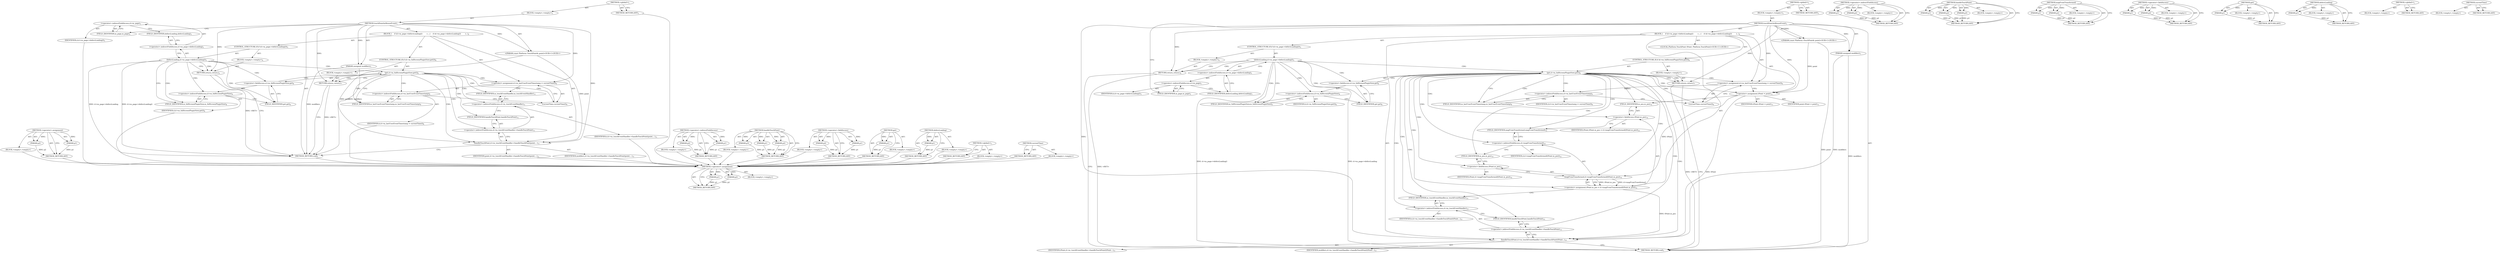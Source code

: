 digraph "currentTime" {
vulnerable_95 [label=<(METHOD,&lt;operator&gt;.assignment)>];
vulnerable_96 [label=<(PARAM,p1)>];
vulnerable_97 [label=<(PARAM,p2)>];
vulnerable_98 [label=<(BLOCK,&lt;empty&gt;,&lt;empty&gt;)>];
vulnerable_99 [label=<(METHOD_RETURN,ANY)>];
vulnerable_6 [label=<(METHOD,&lt;global&gt;)<SUB>1</SUB>>];
vulnerable_7 [label=<(BLOCK,&lt;empty&gt;,&lt;empty&gt;)<SUB>1</SUB>>];
vulnerable_8 [label=<(METHOD,touchPointAsMouseEvent)<SUB>1</SUB>>];
vulnerable_9 [label="<(PARAM,const Platform::TouchPoint&amp; point)<SUB>1</SUB>>"];
vulnerable_10 [label=<(PARAM,unsigned modifiers)<SUB>1</SUB>>];
vulnerable_11 [label=<(BLOCK,{
    if (d-&gt;m_page-&gt;defersLoading())
        r...,{
    if (d-&gt;m_page-&gt;defersLoading())
        r...)<SUB>2</SUB>>];
vulnerable_12 [label=<(CONTROL_STRUCTURE,IF,if (d-&gt;m_page-&gt;defersLoading()))<SUB>3</SUB>>];
vulnerable_13 [label=<(defersLoading,d-&gt;m_page-&gt;defersLoading())<SUB>3</SUB>>];
vulnerable_14 [label=<(&lt;operator&gt;.indirectFieldAccess,d-&gt;m_page-&gt;defersLoading)<SUB>3</SUB>>];
vulnerable_15 [label=<(&lt;operator&gt;.indirectFieldAccess,d-&gt;m_page)<SUB>3</SUB>>];
vulnerable_16 [label=<(IDENTIFIER,d,d-&gt;m_page-&gt;defersLoading())<SUB>3</SUB>>];
vulnerable_17 [label=<(FIELD_IDENTIFIER,m_page,m_page)<SUB>3</SUB>>];
vulnerable_18 [label=<(FIELD_IDENTIFIER,defersLoading,defersLoading)<SUB>3</SUB>>];
vulnerable_19 [label=<(BLOCK,&lt;empty&gt;,&lt;empty&gt;)<SUB>4</SUB>>];
vulnerable_20 [label=<(RETURN,return;,return;)<SUB>4</SUB>>];
vulnerable_21 [label=<(CONTROL_STRUCTURE,IF,if (d-&gt;m_fullScreenPluginView.get()))<SUB>6</SUB>>];
vulnerable_22 [label=<(get,d-&gt;m_fullScreenPluginView.get())<SUB>6</SUB>>];
vulnerable_23 [label=<(&lt;operator&gt;.fieldAccess,d-&gt;m_fullScreenPluginView.get)<SUB>6</SUB>>];
vulnerable_24 [label=<(&lt;operator&gt;.indirectFieldAccess,d-&gt;m_fullScreenPluginView)<SUB>6</SUB>>];
vulnerable_25 [label=<(IDENTIFIER,d,d-&gt;m_fullScreenPluginView.get())<SUB>6</SUB>>];
vulnerable_26 [label=<(FIELD_IDENTIFIER,m_fullScreenPluginView,m_fullScreenPluginView)<SUB>6</SUB>>];
vulnerable_27 [label=<(FIELD_IDENTIFIER,get,get)<SUB>6</SUB>>];
vulnerable_28 [label=<(BLOCK,&lt;empty&gt;,&lt;empty&gt;)<SUB>7</SUB>>];
vulnerable_29 [label=<(RETURN,return;,return;)<SUB>7</SUB>>];
vulnerable_30 [label=<(&lt;operator&gt;.assignment,d-&gt;m_lastUserEventTimestamp = currentTime())<SUB>9</SUB>>];
vulnerable_31 [label=<(&lt;operator&gt;.indirectFieldAccess,d-&gt;m_lastUserEventTimestamp)<SUB>9</SUB>>];
vulnerable_32 [label=<(IDENTIFIER,d,d-&gt;m_lastUserEventTimestamp = currentTime())<SUB>9</SUB>>];
vulnerable_33 [label=<(FIELD_IDENTIFIER,m_lastUserEventTimestamp,m_lastUserEventTimestamp)<SUB>9</SUB>>];
vulnerable_34 [label=<(currentTime,currentTime())<SUB>9</SUB>>];
vulnerable_35 [label="<(LOCAL,Platform.TouchPoint tPoint: Platform.TouchPoint)<SUB>11</SUB>>"];
vulnerable_36 [label=<(&lt;operator&gt;.assignment,tPoint = point)<SUB>11</SUB>>];
vulnerable_37 [label=<(IDENTIFIER,tPoint,tPoint = point)<SUB>11</SUB>>];
vulnerable_38 [label=<(IDENTIFIER,point,tPoint = point)<SUB>11</SUB>>];
vulnerable_39 [label=<(&lt;operator&gt;.assignment,tPoint.m_pos = d-&gt;mapFromTransformed(tPoint.m_pos))<SUB>12</SUB>>];
vulnerable_40 [label=<(&lt;operator&gt;.fieldAccess,tPoint.m_pos)<SUB>12</SUB>>];
vulnerable_41 [label=<(IDENTIFIER,tPoint,tPoint.m_pos = d-&gt;mapFromTransformed(tPoint.m_pos))<SUB>12</SUB>>];
vulnerable_42 [label=<(FIELD_IDENTIFIER,m_pos,m_pos)<SUB>12</SUB>>];
vulnerable_43 [label=<(mapFromTransformed,d-&gt;mapFromTransformed(tPoint.m_pos))<SUB>12</SUB>>];
vulnerable_44 [label=<(&lt;operator&gt;.indirectFieldAccess,d-&gt;mapFromTransformed)<SUB>12</SUB>>];
vulnerable_45 [label=<(IDENTIFIER,d,d-&gt;mapFromTransformed(tPoint.m_pos))<SUB>12</SUB>>];
vulnerable_46 [label=<(FIELD_IDENTIFIER,mapFromTransformed,mapFromTransformed)<SUB>12</SUB>>];
vulnerable_47 [label=<(&lt;operator&gt;.fieldAccess,tPoint.m_pos)<SUB>12</SUB>>];
vulnerable_48 [label=<(IDENTIFIER,tPoint,d-&gt;mapFromTransformed(tPoint.m_pos))<SUB>12</SUB>>];
vulnerable_49 [label=<(FIELD_IDENTIFIER,m_pos,m_pos)<SUB>12</SUB>>];
vulnerable_50 [label=<(handleTouchPoint,d-&gt;m_touchEventHandler-&gt;handleTouchPoint(tPoint...)<SUB>13</SUB>>];
vulnerable_51 [label=<(&lt;operator&gt;.indirectFieldAccess,d-&gt;m_touchEventHandler-&gt;handleTouchPoint)<SUB>13</SUB>>];
vulnerable_52 [label=<(&lt;operator&gt;.indirectFieldAccess,d-&gt;m_touchEventHandler)<SUB>13</SUB>>];
vulnerable_53 [label=<(IDENTIFIER,d,d-&gt;m_touchEventHandler-&gt;handleTouchPoint(tPoint...)<SUB>13</SUB>>];
vulnerable_54 [label=<(FIELD_IDENTIFIER,m_touchEventHandler,m_touchEventHandler)<SUB>13</SUB>>];
vulnerable_55 [label=<(FIELD_IDENTIFIER,handleTouchPoint,handleTouchPoint)<SUB>13</SUB>>];
vulnerable_56 [label=<(IDENTIFIER,tPoint,d-&gt;m_touchEventHandler-&gt;handleTouchPoint(tPoint...)<SUB>13</SUB>>];
vulnerable_57 [label=<(IDENTIFIER,modifiers,d-&gt;m_touchEventHandler-&gt;handleTouchPoint(tPoint...)<SUB>13</SUB>>];
vulnerable_58 [label=<(METHOD_RETURN,void)<SUB>1</SUB>>];
vulnerable_60 [label=<(METHOD_RETURN,ANY)<SUB>1</SUB>>];
vulnerable_81 [label=<(METHOD,&lt;operator&gt;.indirectFieldAccess)>];
vulnerable_82 [label=<(PARAM,p1)>];
vulnerable_83 [label=<(PARAM,p2)>];
vulnerable_84 [label=<(BLOCK,&lt;empty&gt;,&lt;empty&gt;)>];
vulnerable_85 [label=<(METHOD_RETURN,ANY)>];
vulnerable_108 [label=<(METHOD,handleTouchPoint)>];
vulnerable_109 [label=<(PARAM,p1)>];
vulnerable_110 [label=<(PARAM,p2)>];
vulnerable_111 [label=<(PARAM,p3)>];
vulnerable_112 [label=<(BLOCK,&lt;empty&gt;,&lt;empty&gt;)>];
vulnerable_113 [label=<(METHOD_RETURN,ANY)>];
vulnerable_103 [label=<(METHOD,mapFromTransformed)>];
vulnerable_104 [label=<(PARAM,p1)>];
vulnerable_105 [label=<(PARAM,p2)>];
vulnerable_106 [label=<(BLOCK,&lt;empty&gt;,&lt;empty&gt;)>];
vulnerable_107 [label=<(METHOD_RETURN,ANY)>];
vulnerable_90 [label=<(METHOD,&lt;operator&gt;.fieldAccess)>];
vulnerable_91 [label=<(PARAM,p1)>];
vulnerable_92 [label=<(PARAM,p2)>];
vulnerable_93 [label=<(BLOCK,&lt;empty&gt;,&lt;empty&gt;)>];
vulnerable_94 [label=<(METHOD_RETURN,ANY)>];
vulnerable_86 [label=<(METHOD,get)>];
vulnerable_87 [label=<(PARAM,p1)>];
vulnerable_88 [label=<(BLOCK,&lt;empty&gt;,&lt;empty&gt;)>];
vulnerable_89 [label=<(METHOD_RETURN,ANY)>];
vulnerable_77 [label=<(METHOD,defersLoading)>];
vulnerable_78 [label=<(PARAM,p1)>];
vulnerable_79 [label=<(BLOCK,&lt;empty&gt;,&lt;empty&gt;)>];
vulnerable_80 [label=<(METHOD_RETURN,ANY)>];
vulnerable_71 [label=<(METHOD,&lt;global&gt;)<SUB>1</SUB>>];
vulnerable_72 [label=<(BLOCK,&lt;empty&gt;,&lt;empty&gt;)>];
vulnerable_73 [label=<(METHOD_RETURN,ANY)>];
vulnerable_100 [label=<(METHOD,currentTime)>];
vulnerable_101 [label=<(BLOCK,&lt;empty&gt;,&lt;empty&gt;)>];
vulnerable_102 [label=<(METHOD_RETURN,ANY)>];
fixed_80 [label=<(METHOD,&lt;operator&gt;.assignment)>];
fixed_81 [label=<(PARAM,p1)>];
fixed_82 [label=<(PARAM,p2)>];
fixed_83 [label=<(BLOCK,&lt;empty&gt;,&lt;empty&gt;)>];
fixed_84 [label=<(METHOD_RETURN,ANY)>];
fixed_6 [label=<(METHOD,&lt;global&gt;)<SUB>1</SUB>>];
fixed_7 [label=<(BLOCK,&lt;empty&gt;,&lt;empty&gt;)<SUB>1</SUB>>];
fixed_8 [label=<(METHOD,touchPointAsMouseEvent)<SUB>1</SUB>>];
fixed_9 [label="<(PARAM,const Platform::TouchPoint&amp; point)<SUB>1</SUB>>"];
fixed_10 [label=<(PARAM,unsigned modifiers)<SUB>1</SUB>>];
fixed_11 [label=<(BLOCK,{
    if (d-&gt;m_page-&gt;defersLoading())
        r...,{
    if (d-&gt;m_page-&gt;defersLoading())
        r...)<SUB>2</SUB>>];
fixed_12 [label=<(CONTROL_STRUCTURE,IF,if (d-&gt;m_page-&gt;defersLoading()))<SUB>3</SUB>>];
fixed_13 [label=<(defersLoading,d-&gt;m_page-&gt;defersLoading())<SUB>3</SUB>>];
fixed_14 [label=<(&lt;operator&gt;.indirectFieldAccess,d-&gt;m_page-&gt;defersLoading)<SUB>3</SUB>>];
fixed_15 [label=<(&lt;operator&gt;.indirectFieldAccess,d-&gt;m_page)<SUB>3</SUB>>];
fixed_16 [label=<(IDENTIFIER,d,d-&gt;m_page-&gt;defersLoading())<SUB>3</SUB>>];
fixed_17 [label=<(FIELD_IDENTIFIER,m_page,m_page)<SUB>3</SUB>>];
fixed_18 [label=<(FIELD_IDENTIFIER,defersLoading,defersLoading)<SUB>3</SUB>>];
fixed_19 [label=<(BLOCK,&lt;empty&gt;,&lt;empty&gt;)<SUB>4</SUB>>];
fixed_20 [label=<(RETURN,return;,return;)<SUB>4</SUB>>];
fixed_21 [label=<(CONTROL_STRUCTURE,IF,if (d-&gt;m_fullScreenPluginView.get()))<SUB>6</SUB>>];
fixed_22 [label=<(get,d-&gt;m_fullScreenPluginView.get())<SUB>6</SUB>>];
fixed_23 [label=<(&lt;operator&gt;.fieldAccess,d-&gt;m_fullScreenPluginView.get)<SUB>6</SUB>>];
fixed_24 [label=<(&lt;operator&gt;.indirectFieldAccess,d-&gt;m_fullScreenPluginView)<SUB>6</SUB>>];
fixed_25 [label=<(IDENTIFIER,d,d-&gt;m_fullScreenPluginView.get())<SUB>6</SUB>>];
fixed_26 [label=<(FIELD_IDENTIFIER,m_fullScreenPluginView,m_fullScreenPluginView)<SUB>6</SUB>>];
fixed_27 [label=<(FIELD_IDENTIFIER,get,get)<SUB>6</SUB>>];
fixed_28 [label=<(BLOCK,&lt;empty&gt;,&lt;empty&gt;)<SUB>7</SUB>>];
fixed_29 [label=<(RETURN,return;,return;)<SUB>7</SUB>>];
fixed_30 [label=<(&lt;operator&gt;.assignment,d-&gt;m_lastUserEventTimestamp = currentTime())<SUB>9</SUB>>];
fixed_31 [label=<(&lt;operator&gt;.indirectFieldAccess,d-&gt;m_lastUserEventTimestamp)<SUB>9</SUB>>];
fixed_32 [label=<(IDENTIFIER,d,d-&gt;m_lastUserEventTimestamp = currentTime())<SUB>9</SUB>>];
fixed_33 [label=<(FIELD_IDENTIFIER,m_lastUserEventTimestamp,m_lastUserEventTimestamp)<SUB>9</SUB>>];
fixed_34 [label=<(currentTime,currentTime())<SUB>9</SUB>>];
fixed_35 [label=<(handleTouchPoint,d-&gt;m_touchEventHandler-&gt;handleTouchPoint(point,...)<SUB>11</SUB>>];
fixed_36 [label=<(&lt;operator&gt;.indirectFieldAccess,d-&gt;m_touchEventHandler-&gt;handleTouchPoint)<SUB>11</SUB>>];
fixed_37 [label=<(&lt;operator&gt;.indirectFieldAccess,d-&gt;m_touchEventHandler)<SUB>11</SUB>>];
fixed_38 [label=<(IDENTIFIER,d,d-&gt;m_touchEventHandler-&gt;handleTouchPoint(point,...)<SUB>11</SUB>>];
fixed_39 [label=<(FIELD_IDENTIFIER,m_touchEventHandler,m_touchEventHandler)<SUB>11</SUB>>];
fixed_40 [label=<(FIELD_IDENTIFIER,handleTouchPoint,handleTouchPoint)<SUB>11</SUB>>];
fixed_41 [label=<(IDENTIFIER,point,d-&gt;m_touchEventHandler-&gt;handleTouchPoint(point,...)<SUB>11</SUB>>];
fixed_42 [label=<(IDENTIFIER,modifiers,d-&gt;m_touchEventHandler-&gt;handleTouchPoint(point,...)<SUB>11</SUB>>];
fixed_43 [label=<(METHOD_RETURN,void)<SUB>1</SUB>>];
fixed_45 [label=<(METHOD_RETURN,ANY)<SUB>1</SUB>>];
fixed_66 [label=<(METHOD,&lt;operator&gt;.indirectFieldAccess)>];
fixed_67 [label=<(PARAM,p1)>];
fixed_68 [label=<(PARAM,p2)>];
fixed_69 [label=<(BLOCK,&lt;empty&gt;,&lt;empty&gt;)>];
fixed_70 [label=<(METHOD_RETURN,ANY)>];
fixed_88 [label=<(METHOD,handleTouchPoint)>];
fixed_89 [label=<(PARAM,p1)>];
fixed_90 [label=<(PARAM,p2)>];
fixed_91 [label=<(PARAM,p3)>];
fixed_92 [label=<(BLOCK,&lt;empty&gt;,&lt;empty&gt;)>];
fixed_93 [label=<(METHOD_RETURN,ANY)>];
fixed_75 [label=<(METHOD,&lt;operator&gt;.fieldAccess)>];
fixed_76 [label=<(PARAM,p1)>];
fixed_77 [label=<(PARAM,p2)>];
fixed_78 [label=<(BLOCK,&lt;empty&gt;,&lt;empty&gt;)>];
fixed_79 [label=<(METHOD_RETURN,ANY)>];
fixed_71 [label=<(METHOD,get)>];
fixed_72 [label=<(PARAM,p1)>];
fixed_73 [label=<(BLOCK,&lt;empty&gt;,&lt;empty&gt;)>];
fixed_74 [label=<(METHOD_RETURN,ANY)>];
fixed_62 [label=<(METHOD,defersLoading)>];
fixed_63 [label=<(PARAM,p1)>];
fixed_64 [label=<(BLOCK,&lt;empty&gt;,&lt;empty&gt;)>];
fixed_65 [label=<(METHOD_RETURN,ANY)>];
fixed_56 [label=<(METHOD,&lt;global&gt;)<SUB>1</SUB>>];
fixed_57 [label=<(BLOCK,&lt;empty&gt;,&lt;empty&gt;)>];
fixed_58 [label=<(METHOD_RETURN,ANY)>];
fixed_85 [label=<(METHOD,currentTime)>];
fixed_86 [label=<(BLOCK,&lt;empty&gt;,&lt;empty&gt;)>];
fixed_87 [label=<(METHOD_RETURN,ANY)>];
vulnerable_95 -> vulnerable_96  [key=0, label="AST: "];
vulnerable_95 -> vulnerable_96  [key=1, label="DDG: "];
vulnerable_95 -> vulnerable_98  [key=0, label="AST: "];
vulnerable_95 -> vulnerable_97  [key=0, label="AST: "];
vulnerable_95 -> vulnerable_97  [key=1, label="DDG: "];
vulnerable_95 -> vulnerable_99  [key=0, label="AST: "];
vulnerable_95 -> vulnerable_99  [key=1, label="CFG: "];
vulnerable_96 -> vulnerable_99  [key=0, label="DDG: p1"];
vulnerable_97 -> vulnerable_99  [key=0, label="DDG: p2"];
vulnerable_6 -> vulnerable_7  [key=0, label="AST: "];
vulnerable_6 -> vulnerable_60  [key=0, label="AST: "];
vulnerable_6 -> vulnerable_60  [key=1, label="CFG: "];
vulnerable_7 -> vulnerable_8  [key=0, label="AST: "];
vulnerable_8 -> vulnerable_9  [key=0, label="AST: "];
vulnerable_8 -> vulnerable_9  [key=1, label="DDG: "];
vulnerable_8 -> vulnerable_10  [key=0, label="AST: "];
vulnerable_8 -> vulnerable_10  [key=1, label="DDG: "];
vulnerable_8 -> vulnerable_11  [key=0, label="AST: "];
vulnerable_8 -> vulnerable_58  [key=0, label="AST: "];
vulnerable_8 -> vulnerable_17  [key=0, label="CFG: "];
vulnerable_8 -> vulnerable_30  [key=0, label="DDG: "];
vulnerable_8 -> vulnerable_36  [key=0, label="DDG: "];
vulnerable_8 -> vulnerable_50  [key=0, label="DDG: "];
vulnerable_8 -> vulnerable_20  [key=0, label="DDG: "];
vulnerable_8 -> vulnerable_29  [key=0, label="DDG: "];
vulnerable_9 -> vulnerable_58  [key=0, label="DDG: point"];
vulnerable_9 -> vulnerable_36  [key=0, label="DDG: point"];
vulnerable_10 -> vulnerable_58  [key=0, label="DDG: modifiers"];
vulnerable_10 -> vulnerable_50  [key=0, label="DDG: modifiers"];
vulnerable_11 -> vulnerable_12  [key=0, label="AST: "];
vulnerable_11 -> vulnerable_21  [key=0, label="AST: "];
vulnerable_11 -> vulnerable_30  [key=0, label="AST: "];
vulnerable_11 -> vulnerable_35  [key=0, label="AST: "];
vulnerable_11 -> vulnerable_36  [key=0, label="AST: "];
vulnerable_11 -> vulnerable_39  [key=0, label="AST: "];
vulnerable_11 -> vulnerable_50  [key=0, label="AST: "];
vulnerable_12 -> vulnerable_13  [key=0, label="AST: "];
vulnerable_12 -> vulnerable_19  [key=0, label="AST: "];
vulnerable_13 -> vulnerable_14  [key=0, label="AST: "];
vulnerable_13 -> vulnerable_20  [key=0, label="CFG: "];
vulnerable_13 -> vulnerable_20  [key=1, label="CDG: "];
vulnerable_13 -> vulnerable_26  [key=0, label="CFG: "];
vulnerable_13 -> vulnerable_26  [key=1, label="CDG: "];
vulnerable_13 -> vulnerable_58  [key=0, label="DDG: d-&gt;m_page-&gt;defersLoading"];
vulnerable_13 -> vulnerable_58  [key=1, label="DDG: d-&gt;m_page-&gt;defersLoading()"];
vulnerable_13 -> vulnerable_24  [key=0, label="CDG: "];
vulnerable_13 -> vulnerable_23  [key=0, label="CDG: "];
vulnerable_13 -> vulnerable_22  [key=0, label="CDG: "];
vulnerable_13 -> vulnerable_27  [key=0, label="CDG: "];
vulnerable_14 -> vulnerable_15  [key=0, label="AST: "];
vulnerable_14 -> vulnerable_18  [key=0, label="AST: "];
vulnerable_14 -> vulnerable_13  [key=0, label="CFG: "];
vulnerable_15 -> vulnerable_16  [key=0, label="AST: "];
vulnerable_15 -> vulnerable_17  [key=0, label="AST: "];
vulnerable_15 -> vulnerable_18  [key=0, label="CFG: "];
vulnerable_17 -> vulnerable_15  [key=0, label="CFG: "];
vulnerable_18 -> vulnerable_14  [key=0, label="CFG: "];
vulnerable_19 -> vulnerable_20  [key=0, label="AST: "];
vulnerable_20 -> vulnerable_58  [key=0, label="CFG: "];
vulnerable_20 -> vulnerable_58  [key=1, label="DDG: &lt;RET&gt;"];
vulnerable_21 -> vulnerable_22  [key=0, label="AST: "];
vulnerable_21 -> vulnerable_28  [key=0, label="AST: "];
vulnerable_22 -> vulnerable_23  [key=0, label="AST: "];
vulnerable_22 -> vulnerable_29  [key=0, label="CFG: "];
vulnerable_22 -> vulnerable_29  [key=1, label="CDG: "];
vulnerable_22 -> vulnerable_33  [key=0, label="CFG: "];
vulnerable_22 -> vulnerable_33  [key=1, label="CDG: "];
vulnerable_22 -> vulnerable_47  [key=0, label="CDG: "];
vulnerable_22 -> vulnerable_30  [key=0, label="CDG: "];
vulnerable_22 -> vulnerable_34  [key=0, label="CDG: "];
vulnerable_22 -> vulnerable_49  [key=0, label="CDG: "];
vulnerable_22 -> vulnerable_42  [key=0, label="CDG: "];
vulnerable_22 -> vulnerable_51  [key=0, label="CDG: "];
vulnerable_22 -> vulnerable_36  [key=0, label="CDG: "];
vulnerable_22 -> vulnerable_52  [key=0, label="CDG: "];
vulnerable_22 -> vulnerable_46  [key=0, label="CDG: "];
vulnerable_22 -> vulnerable_40  [key=0, label="CDG: "];
vulnerable_22 -> vulnerable_50  [key=0, label="CDG: "];
vulnerable_22 -> vulnerable_44  [key=0, label="CDG: "];
vulnerable_22 -> vulnerable_55  [key=0, label="CDG: "];
vulnerable_22 -> vulnerable_54  [key=0, label="CDG: "];
vulnerable_22 -> vulnerable_39  [key=0, label="CDG: "];
vulnerable_22 -> vulnerable_31  [key=0, label="CDG: "];
vulnerable_22 -> vulnerable_43  [key=0, label="CDG: "];
vulnerable_23 -> vulnerable_24  [key=0, label="AST: "];
vulnerable_23 -> vulnerable_27  [key=0, label="AST: "];
vulnerable_23 -> vulnerable_22  [key=0, label="CFG: "];
vulnerable_24 -> vulnerable_25  [key=0, label="AST: "];
vulnerable_24 -> vulnerable_26  [key=0, label="AST: "];
vulnerable_24 -> vulnerable_27  [key=0, label="CFG: "];
vulnerable_26 -> vulnerable_24  [key=0, label="CFG: "];
vulnerable_27 -> vulnerable_23  [key=0, label="CFG: "];
vulnerable_28 -> vulnerable_29  [key=0, label="AST: "];
vulnerable_29 -> vulnerable_58  [key=0, label="CFG: "];
vulnerable_29 -> vulnerable_58  [key=1, label="DDG: &lt;RET&gt;"];
vulnerable_30 -> vulnerable_31  [key=0, label="AST: "];
vulnerable_30 -> vulnerable_34  [key=0, label="AST: "];
vulnerable_30 -> vulnerable_36  [key=0, label="CFG: "];
vulnerable_31 -> vulnerable_32  [key=0, label="AST: "];
vulnerable_31 -> vulnerable_33  [key=0, label="AST: "];
vulnerable_31 -> vulnerable_34  [key=0, label="CFG: "];
vulnerable_33 -> vulnerable_31  [key=0, label="CFG: "];
vulnerable_34 -> vulnerable_30  [key=0, label="CFG: "];
vulnerable_36 -> vulnerable_37  [key=0, label="AST: "];
vulnerable_36 -> vulnerable_38  [key=0, label="AST: "];
vulnerable_36 -> vulnerable_42  [key=0, label="CFG: "];
vulnerable_36 -> vulnerable_50  [key=0, label="DDG: tPoint"];
vulnerable_36 -> vulnerable_43  [key=0, label="DDG: tPoint"];
vulnerable_39 -> vulnerable_40  [key=0, label="AST: "];
vulnerable_39 -> vulnerable_43  [key=0, label="AST: "];
vulnerable_39 -> vulnerable_54  [key=0, label="CFG: "];
vulnerable_39 -> vulnerable_50  [key=0, label="DDG: tPoint.m_pos"];
vulnerable_40 -> vulnerable_41  [key=0, label="AST: "];
vulnerable_40 -> vulnerable_42  [key=0, label="AST: "];
vulnerable_40 -> vulnerable_46  [key=0, label="CFG: "];
vulnerable_42 -> vulnerable_40  [key=0, label="CFG: "];
vulnerable_43 -> vulnerable_44  [key=0, label="AST: "];
vulnerable_43 -> vulnerable_47  [key=0, label="AST: "];
vulnerable_43 -> vulnerable_39  [key=0, label="CFG: "];
vulnerable_43 -> vulnerable_39  [key=1, label="DDG: d-&gt;mapFromTransformed"];
vulnerable_43 -> vulnerable_39  [key=2, label="DDG: tPoint.m_pos"];
vulnerable_44 -> vulnerable_45  [key=0, label="AST: "];
vulnerable_44 -> vulnerable_46  [key=0, label="AST: "];
vulnerable_44 -> vulnerable_49  [key=0, label="CFG: "];
vulnerable_46 -> vulnerable_44  [key=0, label="CFG: "];
vulnerable_47 -> vulnerable_48  [key=0, label="AST: "];
vulnerable_47 -> vulnerable_49  [key=0, label="AST: "];
vulnerable_47 -> vulnerable_43  [key=0, label="CFG: "];
vulnerable_49 -> vulnerable_47  [key=0, label="CFG: "];
vulnerable_50 -> vulnerable_51  [key=0, label="AST: "];
vulnerable_50 -> vulnerable_56  [key=0, label="AST: "];
vulnerable_50 -> vulnerable_57  [key=0, label="AST: "];
vulnerable_50 -> vulnerable_58  [key=0, label="CFG: "];
vulnerable_51 -> vulnerable_52  [key=0, label="AST: "];
vulnerable_51 -> vulnerable_55  [key=0, label="AST: "];
vulnerable_51 -> vulnerable_50  [key=0, label="CFG: "];
vulnerable_52 -> vulnerable_53  [key=0, label="AST: "];
vulnerable_52 -> vulnerable_54  [key=0, label="AST: "];
vulnerable_52 -> vulnerable_55  [key=0, label="CFG: "];
vulnerable_54 -> vulnerable_52  [key=0, label="CFG: "];
vulnerable_55 -> vulnerable_51  [key=0, label="CFG: "];
vulnerable_81 -> vulnerable_82  [key=0, label="AST: "];
vulnerable_81 -> vulnerable_82  [key=1, label="DDG: "];
vulnerable_81 -> vulnerable_84  [key=0, label="AST: "];
vulnerable_81 -> vulnerable_83  [key=0, label="AST: "];
vulnerable_81 -> vulnerable_83  [key=1, label="DDG: "];
vulnerable_81 -> vulnerable_85  [key=0, label="AST: "];
vulnerable_81 -> vulnerable_85  [key=1, label="CFG: "];
vulnerable_82 -> vulnerable_85  [key=0, label="DDG: p1"];
vulnerable_83 -> vulnerable_85  [key=0, label="DDG: p2"];
vulnerable_108 -> vulnerable_109  [key=0, label="AST: "];
vulnerable_108 -> vulnerable_109  [key=1, label="DDG: "];
vulnerable_108 -> vulnerable_112  [key=0, label="AST: "];
vulnerable_108 -> vulnerable_110  [key=0, label="AST: "];
vulnerable_108 -> vulnerable_110  [key=1, label="DDG: "];
vulnerable_108 -> vulnerable_113  [key=0, label="AST: "];
vulnerable_108 -> vulnerable_113  [key=1, label="CFG: "];
vulnerable_108 -> vulnerable_111  [key=0, label="AST: "];
vulnerable_108 -> vulnerable_111  [key=1, label="DDG: "];
vulnerable_109 -> vulnerable_113  [key=0, label="DDG: p1"];
vulnerable_110 -> vulnerable_113  [key=0, label="DDG: p2"];
vulnerable_111 -> vulnerable_113  [key=0, label="DDG: p3"];
vulnerable_103 -> vulnerable_104  [key=0, label="AST: "];
vulnerable_103 -> vulnerable_104  [key=1, label="DDG: "];
vulnerable_103 -> vulnerable_106  [key=0, label="AST: "];
vulnerable_103 -> vulnerable_105  [key=0, label="AST: "];
vulnerable_103 -> vulnerable_105  [key=1, label="DDG: "];
vulnerable_103 -> vulnerable_107  [key=0, label="AST: "];
vulnerable_103 -> vulnerable_107  [key=1, label="CFG: "];
vulnerable_104 -> vulnerable_107  [key=0, label="DDG: p1"];
vulnerable_105 -> vulnerable_107  [key=0, label="DDG: p2"];
vulnerable_90 -> vulnerable_91  [key=0, label="AST: "];
vulnerable_90 -> vulnerable_91  [key=1, label="DDG: "];
vulnerable_90 -> vulnerable_93  [key=0, label="AST: "];
vulnerable_90 -> vulnerable_92  [key=0, label="AST: "];
vulnerable_90 -> vulnerable_92  [key=1, label="DDG: "];
vulnerable_90 -> vulnerable_94  [key=0, label="AST: "];
vulnerable_90 -> vulnerable_94  [key=1, label="CFG: "];
vulnerable_91 -> vulnerable_94  [key=0, label="DDG: p1"];
vulnerable_92 -> vulnerable_94  [key=0, label="DDG: p2"];
vulnerable_86 -> vulnerable_87  [key=0, label="AST: "];
vulnerable_86 -> vulnerable_87  [key=1, label="DDG: "];
vulnerable_86 -> vulnerable_88  [key=0, label="AST: "];
vulnerable_86 -> vulnerable_89  [key=0, label="AST: "];
vulnerable_86 -> vulnerable_89  [key=1, label="CFG: "];
vulnerable_87 -> vulnerable_89  [key=0, label="DDG: p1"];
vulnerable_77 -> vulnerable_78  [key=0, label="AST: "];
vulnerable_77 -> vulnerable_78  [key=1, label="DDG: "];
vulnerable_77 -> vulnerable_79  [key=0, label="AST: "];
vulnerable_77 -> vulnerable_80  [key=0, label="AST: "];
vulnerable_77 -> vulnerable_80  [key=1, label="CFG: "];
vulnerable_78 -> vulnerable_80  [key=0, label="DDG: p1"];
vulnerable_71 -> vulnerable_72  [key=0, label="AST: "];
vulnerable_71 -> vulnerable_73  [key=0, label="AST: "];
vulnerable_71 -> vulnerable_73  [key=1, label="CFG: "];
vulnerable_100 -> vulnerable_101  [key=0, label="AST: "];
vulnerable_100 -> vulnerable_102  [key=0, label="AST: "];
vulnerable_100 -> vulnerable_102  [key=1, label="CFG: "];
fixed_80 -> fixed_81  [key=0, label="AST: "];
fixed_80 -> fixed_81  [key=1, label="DDG: "];
fixed_80 -> fixed_83  [key=0, label="AST: "];
fixed_80 -> fixed_82  [key=0, label="AST: "];
fixed_80 -> fixed_82  [key=1, label="DDG: "];
fixed_80 -> fixed_84  [key=0, label="AST: "];
fixed_80 -> fixed_84  [key=1, label="CFG: "];
fixed_81 -> fixed_84  [key=0, label="DDG: p1"];
fixed_82 -> fixed_84  [key=0, label="DDG: p2"];
fixed_83 -> vulnerable_95  [key=0];
fixed_84 -> vulnerable_95  [key=0];
fixed_6 -> fixed_7  [key=0, label="AST: "];
fixed_6 -> fixed_45  [key=0, label="AST: "];
fixed_6 -> fixed_45  [key=1, label="CFG: "];
fixed_7 -> fixed_8  [key=0, label="AST: "];
fixed_8 -> fixed_9  [key=0, label="AST: "];
fixed_8 -> fixed_9  [key=1, label="DDG: "];
fixed_8 -> fixed_10  [key=0, label="AST: "];
fixed_8 -> fixed_10  [key=1, label="DDG: "];
fixed_8 -> fixed_11  [key=0, label="AST: "];
fixed_8 -> fixed_43  [key=0, label="AST: "];
fixed_8 -> fixed_17  [key=0, label="CFG: "];
fixed_8 -> fixed_30  [key=0, label="DDG: "];
fixed_8 -> fixed_35  [key=0, label="DDG: "];
fixed_8 -> fixed_20  [key=0, label="DDG: "];
fixed_8 -> fixed_29  [key=0, label="DDG: "];
fixed_9 -> fixed_43  [key=0, label="DDG: point"];
fixed_9 -> fixed_35  [key=0, label="DDG: point"];
fixed_10 -> fixed_43  [key=0, label="DDG: modifiers"];
fixed_10 -> fixed_35  [key=0, label="DDG: modifiers"];
fixed_11 -> fixed_12  [key=0, label="AST: "];
fixed_11 -> fixed_21  [key=0, label="AST: "];
fixed_11 -> fixed_30  [key=0, label="AST: "];
fixed_11 -> fixed_35  [key=0, label="AST: "];
fixed_12 -> fixed_13  [key=0, label="AST: "];
fixed_12 -> fixed_19  [key=0, label="AST: "];
fixed_13 -> fixed_14  [key=0, label="AST: "];
fixed_13 -> fixed_20  [key=0, label="CFG: "];
fixed_13 -> fixed_20  [key=1, label="CDG: "];
fixed_13 -> fixed_26  [key=0, label="CFG: "];
fixed_13 -> fixed_26  [key=1, label="CDG: "];
fixed_13 -> fixed_43  [key=0, label="DDG: d-&gt;m_page-&gt;defersLoading"];
fixed_13 -> fixed_43  [key=1, label="DDG: d-&gt;m_page-&gt;defersLoading()"];
fixed_13 -> fixed_24  [key=0, label="CDG: "];
fixed_13 -> fixed_23  [key=0, label="CDG: "];
fixed_13 -> fixed_22  [key=0, label="CDG: "];
fixed_13 -> fixed_27  [key=0, label="CDG: "];
fixed_14 -> fixed_15  [key=0, label="AST: "];
fixed_14 -> fixed_18  [key=0, label="AST: "];
fixed_14 -> fixed_13  [key=0, label="CFG: "];
fixed_15 -> fixed_16  [key=0, label="AST: "];
fixed_15 -> fixed_17  [key=0, label="AST: "];
fixed_15 -> fixed_18  [key=0, label="CFG: "];
fixed_16 -> vulnerable_95  [key=0];
fixed_17 -> fixed_15  [key=0, label="CFG: "];
fixed_18 -> fixed_14  [key=0, label="CFG: "];
fixed_19 -> fixed_20  [key=0, label="AST: "];
fixed_20 -> fixed_43  [key=0, label="CFG: "];
fixed_20 -> fixed_43  [key=1, label="DDG: &lt;RET&gt;"];
fixed_21 -> fixed_22  [key=0, label="AST: "];
fixed_21 -> fixed_28  [key=0, label="AST: "];
fixed_22 -> fixed_23  [key=0, label="AST: "];
fixed_22 -> fixed_29  [key=0, label="CFG: "];
fixed_22 -> fixed_29  [key=1, label="CDG: "];
fixed_22 -> fixed_33  [key=0, label="CFG: "];
fixed_22 -> fixed_33  [key=1, label="CDG: "];
fixed_22 -> fixed_40  [key=0, label="CDG: "];
fixed_22 -> fixed_30  [key=0, label="CDG: "];
fixed_22 -> fixed_34  [key=0, label="CDG: "];
fixed_22 -> fixed_36  [key=0, label="CDG: "];
fixed_22 -> fixed_35  [key=0, label="CDG: "];
fixed_22 -> fixed_37  [key=0, label="CDG: "];
fixed_22 -> fixed_39  [key=0, label="CDG: "];
fixed_22 -> fixed_31  [key=0, label="CDG: "];
fixed_23 -> fixed_24  [key=0, label="AST: "];
fixed_23 -> fixed_27  [key=0, label="AST: "];
fixed_23 -> fixed_22  [key=0, label="CFG: "];
fixed_24 -> fixed_25  [key=0, label="AST: "];
fixed_24 -> fixed_26  [key=0, label="AST: "];
fixed_24 -> fixed_27  [key=0, label="CFG: "];
fixed_25 -> vulnerable_95  [key=0];
fixed_26 -> fixed_24  [key=0, label="CFG: "];
fixed_27 -> fixed_23  [key=0, label="CFG: "];
fixed_28 -> fixed_29  [key=0, label="AST: "];
fixed_29 -> fixed_43  [key=0, label="CFG: "];
fixed_29 -> fixed_43  [key=1, label="DDG: &lt;RET&gt;"];
fixed_30 -> fixed_31  [key=0, label="AST: "];
fixed_30 -> fixed_34  [key=0, label="AST: "];
fixed_30 -> fixed_39  [key=0, label="CFG: "];
fixed_31 -> fixed_32  [key=0, label="AST: "];
fixed_31 -> fixed_33  [key=0, label="AST: "];
fixed_31 -> fixed_34  [key=0, label="CFG: "];
fixed_32 -> vulnerable_95  [key=0];
fixed_33 -> fixed_31  [key=0, label="CFG: "];
fixed_34 -> fixed_30  [key=0, label="CFG: "];
fixed_35 -> fixed_36  [key=0, label="AST: "];
fixed_35 -> fixed_41  [key=0, label="AST: "];
fixed_35 -> fixed_42  [key=0, label="AST: "];
fixed_35 -> fixed_43  [key=0, label="CFG: "];
fixed_36 -> fixed_37  [key=0, label="AST: "];
fixed_36 -> fixed_40  [key=0, label="AST: "];
fixed_36 -> fixed_35  [key=0, label="CFG: "];
fixed_37 -> fixed_38  [key=0, label="AST: "];
fixed_37 -> fixed_39  [key=0, label="AST: "];
fixed_37 -> fixed_40  [key=0, label="CFG: "];
fixed_38 -> vulnerable_95  [key=0];
fixed_39 -> fixed_37  [key=0, label="CFG: "];
fixed_40 -> fixed_36  [key=0, label="CFG: "];
fixed_41 -> vulnerable_95  [key=0];
fixed_42 -> vulnerable_95  [key=0];
fixed_43 -> vulnerable_95  [key=0];
fixed_45 -> vulnerable_95  [key=0];
fixed_66 -> fixed_67  [key=0, label="AST: "];
fixed_66 -> fixed_67  [key=1, label="DDG: "];
fixed_66 -> fixed_69  [key=0, label="AST: "];
fixed_66 -> fixed_68  [key=0, label="AST: "];
fixed_66 -> fixed_68  [key=1, label="DDG: "];
fixed_66 -> fixed_70  [key=0, label="AST: "];
fixed_66 -> fixed_70  [key=1, label="CFG: "];
fixed_67 -> fixed_70  [key=0, label="DDG: p1"];
fixed_68 -> fixed_70  [key=0, label="DDG: p2"];
fixed_69 -> vulnerable_95  [key=0];
fixed_70 -> vulnerable_95  [key=0];
fixed_88 -> fixed_89  [key=0, label="AST: "];
fixed_88 -> fixed_89  [key=1, label="DDG: "];
fixed_88 -> fixed_92  [key=0, label="AST: "];
fixed_88 -> fixed_90  [key=0, label="AST: "];
fixed_88 -> fixed_90  [key=1, label="DDG: "];
fixed_88 -> fixed_93  [key=0, label="AST: "];
fixed_88 -> fixed_93  [key=1, label="CFG: "];
fixed_88 -> fixed_91  [key=0, label="AST: "];
fixed_88 -> fixed_91  [key=1, label="DDG: "];
fixed_89 -> fixed_93  [key=0, label="DDG: p1"];
fixed_90 -> fixed_93  [key=0, label="DDG: p2"];
fixed_91 -> fixed_93  [key=0, label="DDG: p3"];
fixed_92 -> vulnerable_95  [key=0];
fixed_93 -> vulnerable_95  [key=0];
fixed_75 -> fixed_76  [key=0, label="AST: "];
fixed_75 -> fixed_76  [key=1, label="DDG: "];
fixed_75 -> fixed_78  [key=0, label="AST: "];
fixed_75 -> fixed_77  [key=0, label="AST: "];
fixed_75 -> fixed_77  [key=1, label="DDG: "];
fixed_75 -> fixed_79  [key=0, label="AST: "];
fixed_75 -> fixed_79  [key=1, label="CFG: "];
fixed_76 -> fixed_79  [key=0, label="DDG: p1"];
fixed_77 -> fixed_79  [key=0, label="DDG: p2"];
fixed_78 -> vulnerable_95  [key=0];
fixed_79 -> vulnerable_95  [key=0];
fixed_71 -> fixed_72  [key=0, label="AST: "];
fixed_71 -> fixed_72  [key=1, label="DDG: "];
fixed_71 -> fixed_73  [key=0, label="AST: "];
fixed_71 -> fixed_74  [key=0, label="AST: "];
fixed_71 -> fixed_74  [key=1, label="CFG: "];
fixed_72 -> fixed_74  [key=0, label="DDG: p1"];
fixed_73 -> vulnerable_95  [key=0];
fixed_74 -> vulnerable_95  [key=0];
fixed_62 -> fixed_63  [key=0, label="AST: "];
fixed_62 -> fixed_63  [key=1, label="DDG: "];
fixed_62 -> fixed_64  [key=0, label="AST: "];
fixed_62 -> fixed_65  [key=0, label="AST: "];
fixed_62 -> fixed_65  [key=1, label="CFG: "];
fixed_63 -> fixed_65  [key=0, label="DDG: p1"];
fixed_64 -> vulnerable_95  [key=0];
fixed_65 -> vulnerable_95  [key=0];
fixed_56 -> fixed_57  [key=0, label="AST: "];
fixed_56 -> fixed_58  [key=0, label="AST: "];
fixed_56 -> fixed_58  [key=1, label="CFG: "];
fixed_57 -> vulnerable_95  [key=0];
fixed_58 -> vulnerable_95  [key=0];
fixed_85 -> fixed_86  [key=0, label="AST: "];
fixed_85 -> fixed_87  [key=0, label="AST: "];
fixed_85 -> fixed_87  [key=1, label="CFG: "];
fixed_86 -> vulnerable_95  [key=0];
fixed_87 -> vulnerable_95  [key=0];
}

